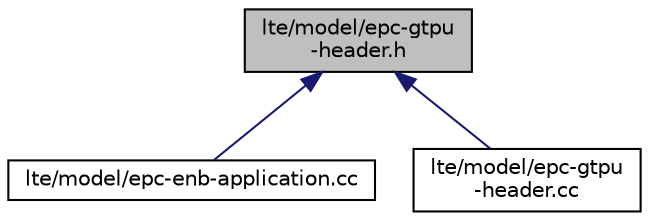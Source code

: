 digraph "lte/model/epc-gtpu-header.h"
{
  edge [fontname="Helvetica",fontsize="10",labelfontname="Helvetica",labelfontsize="10"];
  node [fontname="Helvetica",fontsize="10",shape=record];
  Node1 [label="lte/model/epc-gtpu\l-header.h",height=0.2,width=0.4,color="black", fillcolor="grey75", style="filled", fontcolor="black"];
  Node1 -> Node2 [dir="back",color="midnightblue",fontsize="10",style="solid"];
  Node2 [label="lte/model/epc-enb-application.cc",height=0.2,width=0.4,color="black", fillcolor="white", style="filled",URL="$d0/db4/epc-enb-application_8cc.html"];
  Node1 -> Node3 [dir="back",color="midnightblue",fontsize="10",style="solid"];
  Node3 [label="lte/model/epc-gtpu\l-header.cc",height=0.2,width=0.4,color="black", fillcolor="white", style="filled",URL="$d8/d2b/epc-gtpu-header_8cc.html"];
}
